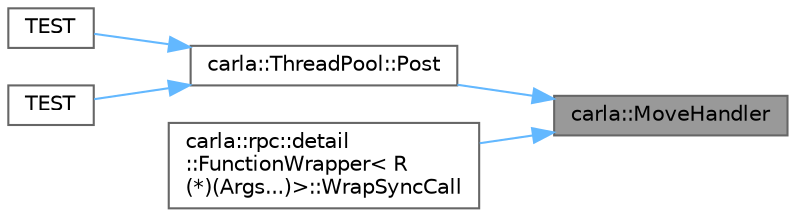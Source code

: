 digraph "carla::MoveHandler"
{
 // INTERACTIVE_SVG=YES
 // LATEX_PDF_SIZE
  bgcolor="transparent";
  edge [fontname=Helvetica,fontsize=10,labelfontname=Helvetica,labelfontsize=10];
  node [fontname=Helvetica,fontsize=10,shape=box,height=0.2,width=0.4];
  rankdir="RL";
  Node1 [id="Node000001",label="carla::MoveHandler",height=0.2,width=0.4,color="gray40", fillcolor="grey60", style="filled", fontcolor="black",tooltip="Hack to trick asio into accepting move-only handlers, if the handler were actually copied it would re..."];
  Node1 -> Node2 [id="edge1_Node000001_Node000002",dir="back",color="steelblue1",style="solid",tooltip=" "];
  Node2 [id="Node000002",label="carla::ThreadPool::Post",height=0.2,width=0.4,color="grey40", fillcolor="white", style="filled",URL="$da/d72/classcarla_1_1ThreadPool.html#afb8a9f8ad708d7a3519c1b5346ac8995",tooltip="Post a task to the pool."];
  Node2 -> Node3 [id="edge2_Node000002_Node000003",dir="back",color="steelblue1",style="solid",tooltip=" "];
  Node3 [id="Node000003",label="TEST",height=0.2,width=0.4,color="grey40", fillcolor="white", style="filled",URL="$d1/dc0/test__opendrive_8cpp.html#a8b1b093eaba141da41c7241ef0fe622b",tooltip=" "];
  Node2 -> Node4 [id="edge3_Node000002_Node000004",dir="back",color="steelblue1",style="solid",tooltip=" "];
  Node4 [id="Node000004",label="TEST",height=0.2,width=0.4,color="grey40", fillcolor="white", style="filled",URL="$d1/dc0/test__opendrive_8cpp.html#a817f26804b97dd07cbf8e8e78415feda",tooltip=" "];
  Node1 -> Node5 [id="edge4_Node000001_Node000005",dir="back",color="steelblue1",style="solid",tooltip=" "];
  Node5 [id="Node000005",label="carla::rpc::detail\l::FunctionWrapper\< R\l(*)(Args...)\>::WrapSyncCall",height=0.2,width=0.4,color="grey40", fillcolor="white", style="filled",URL="$df/d22/structcarla_1_1rpc_1_1detail_1_1FunctionWrapper_3_01R_07_5_08_07Args_8_8_8_08_4.html#a1b9a55cfece52aace29a31e7f04cd21a",tooltip="Wraps functor into a function type with equivalent signature."];
}

